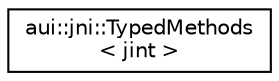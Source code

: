 digraph "Graphical Class Hierarchy"
{
 // LATEX_PDF_SIZE
  edge [fontname="Helvetica",fontsize="10",labelfontname="Helvetica",labelfontsize="10"];
  node [fontname="Helvetica",fontsize="10",shape=record];
  rankdir="LR";
  Node0 [label="aui::jni::TypedMethods\l\< jint \>",height=0.2,width=0.4,color="black", fillcolor="white", style="filled",URL="$structaui_1_1jni_1_1TypedMethods_3_01jint_01_4.html",tooltip=" "];
}
